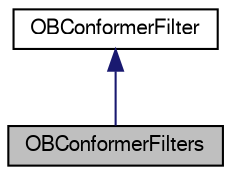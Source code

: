 digraph G
{
  edge [fontname="FreeSans",fontsize="10",labelfontname="FreeSans",labelfontsize="10"];
  node [fontname="FreeSans",fontsize="10",shape=record];
  Node1 [label="OBConformerFilters",height=0.2,width=0.4,color="black", fillcolor="grey75", style="filled" fontcolor="black"];
  Node2 -> Node1 [dir=back,color="midnightblue",fontsize="10",style="solid",fontname="FreeSans"];
  Node2 [label="OBConformerFilter",height=0.2,width=0.4,color="black", fillcolor="white", style="filled",URL="$classOpenBabel_1_1OBConformerFilter.shtml",tooltip="Interface used by OBConformerSearch for filtering conformers."];
}
